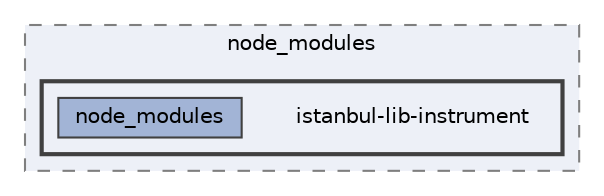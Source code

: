 digraph "C:/Users/arisc/OneDrive/Documents/GitHub/FINAL/EcoEats-Project/node_modules/istanbul-lib-instrument"
{
 // LATEX_PDF_SIZE
  bgcolor="transparent";
  edge [fontname=Helvetica,fontsize=10,labelfontname=Helvetica,labelfontsize=10];
  node [fontname=Helvetica,fontsize=10,shape=box,height=0.2,width=0.4];
  compound=true
  subgraph clusterdir_5091f2b68170d33f954320199e2fed0a {
    graph [ bgcolor="#edf0f7", pencolor="grey50", label="node_modules", fontname=Helvetica,fontsize=10 style="filled,dashed", URL="dir_5091f2b68170d33f954320199e2fed0a.html",tooltip=""]
  subgraph clusterdir_9851fdfae2b6a61a78ed6563ec2f3f15 {
    graph [ bgcolor="#edf0f7", pencolor="grey25", label="", fontname=Helvetica,fontsize=10 style="filled,bold", URL="dir_9851fdfae2b6a61a78ed6563ec2f3f15.html",tooltip=""]
    dir_9851fdfae2b6a61a78ed6563ec2f3f15 [shape=plaintext, label="istanbul-lib-instrument"];
  dir_dfd4e833bc4b4721155f894eb9c3ba4d [label="node_modules", fillcolor="#a2b4d6", color="grey25", style="filled", URL="dir_dfd4e833bc4b4721155f894eb9c3ba4d.html",tooltip=""];
  }
  }
}
